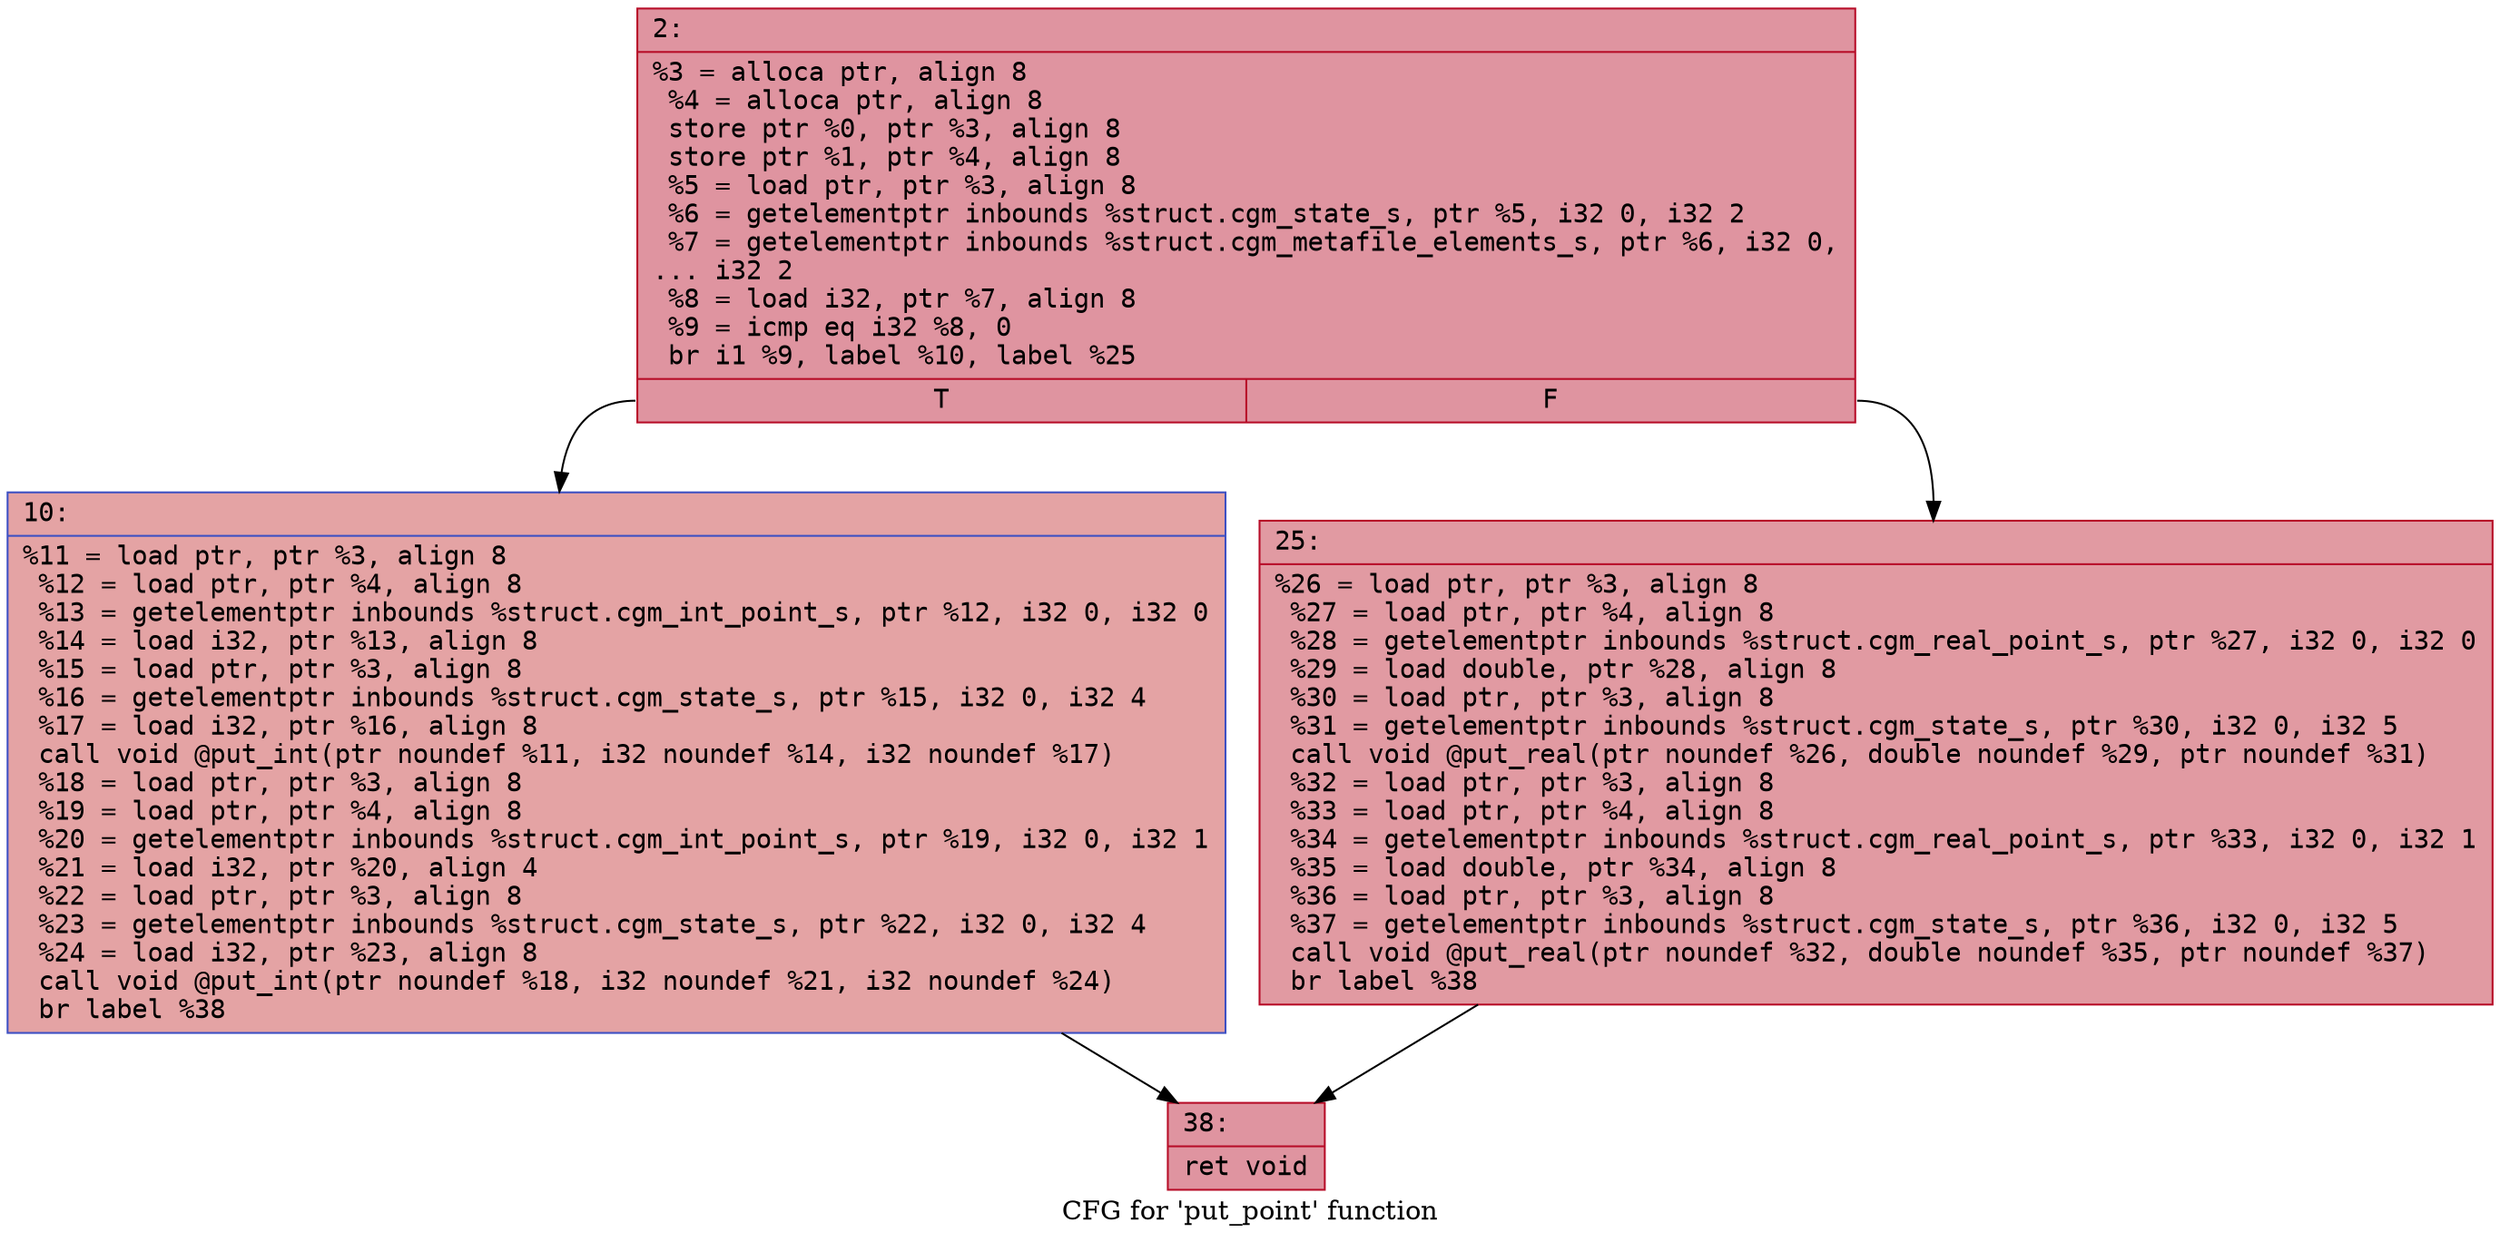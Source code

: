 digraph "CFG for 'put_point' function" {
	label="CFG for 'put_point' function";

	Node0x6000024c6e40 [shape=record,color="#b70d28ff", style=filled, fillcolor="#b70d2870" fontname="Courier",label="{2:\l|  %3 = alloca ptr, align 8\l  %4 = alloca ptr, align 8\l  store ptr %0, ptr %3, align 8\l  store ptr %1, ptr %4, align 8\l  %5 = load ptr, ptr %3, align 8\l  %6 = getelementptr inbounds %struct.cgm_state_s, ptr %5, i32 0, i32 2\l  %7 = getelementptr inbounds %struct.cgm_metafile_elements_s, ptr %6, i32 0,\l... i32 2\l  %8 = load i32, ptr %7, align 8\l  %9 = icmp eq i32 %8, 0\l  br i1 %9, label %10, label %25\l|{<s0>T|<s1>F}}"];
	Node0x6000024c6e40:s0 -> Node0x6000024c71b0[tooltip="2 -> 10\nProbability 37.50%" ];
	Node0x6000024c6e40:s1 -> Node0x6000024c7200[tooltip="2 -> 25\nProbability 62.50%" ];
	Node0x6000024c71b0 [shape=record,color="#3d50c3ff", style=filled, fillcolor="#c32e3170" fontname="Courier",label="{10:\l|  %11 = load ptr, ptr %3, align 8\l  %12 = load ptr, ptr %4, align 8\l  %13 = getelementptr inbounds %struct.cgm_int_point_s, ptr %12, i32 0, i32 0\l  %14 = load i32, ptr %13, align 8\l  %15 = load ptr, ptr %3, align 8\l  %16 = getelementptr inbounds %struct.cgm_state_s, ptr %15, i32 0, i32 4\l  %17 = load i32, ptr %16, align 8\l  call void @put_int(ptr noundef %11, i32 noundef %14, i32 noundef %17)\l  %18 = load ptr, ptr %3, align 8\l  %19 = load ptr, ptr %4, align 8\l  %20 = getelementptr inbounds %struct.cgm_int_point_s, ptr %19, i32 0, i32 1\l  %21 = load i32, ptr %20, align 4\l  %22 = load ptr, ptr %3, align 8\l  %23 = getelementptr inbounds %struct.cgm_state_s, ptr %22, i32 0, i32 4\l  %24 = load i32, ptr %23, align 8\l  call void @put_int(ptr noundef %18, i32 noundef %21, i32 noundef %24)\l  br label %38\l}"];
	Node0x6000024c71b0 -> Node0x6000024c7250[tooltip="10 -> 38\nProbability 100.00%" ];
	Node0x6000024c7200 [shape=record,color="#b70d28ff", style=filled, fillcolor="#bb1b2c70" fontname="Courier",label="{25:\l|  %26 = load ptr, ptr %3, align 8\l  %27 = load ptr, ptr %4, align 8\l  %28 = getelementptr inbounds %struct.cgm_real_point_s, ptr %27, i32 0, i32 0\l  %29 = load double, ptr %28, align 8\l  %30 = load ptr, ptr %3, align 8\l  %31 = getelementptr inbounds %struct.cgm_state_s, ptr %30, i32 0, i32 5\l  call void @put_real(ptr noundef %26, double noundef %29, ptr noundef %31)\l  %32 = load ptr, ptr %3, align 8\l  %33 = load ptr, ptr %4, align 8\l  %34 = getelementptr inbounds %struct.cgm_real_point_s, ptr %33, i32 0, i32 1\l  %35 = load double, ptr %34, align 8\l  %36 = load ptr, ptr %3, align 8\l  %37 = getelementptr inbounds %struct.cgm_state_s, ptr %36, i32 0, i32 5\l  call void @put_real(ptr noundef %32, double noundef %35, ptr noundef %37)\l  br label %38\l}"];
	Node0x6000024c7200 -> Node0x6000024c7250[tooltip="25 -> 38\nProbability 100.00%" ];
	Node0x6000024c7250 [shape=record,color="#b70d28ff", style=filled, fillcolor="#b70d2870" fontname="Courier",label="{38:\l|  ret void\l}"];
}
